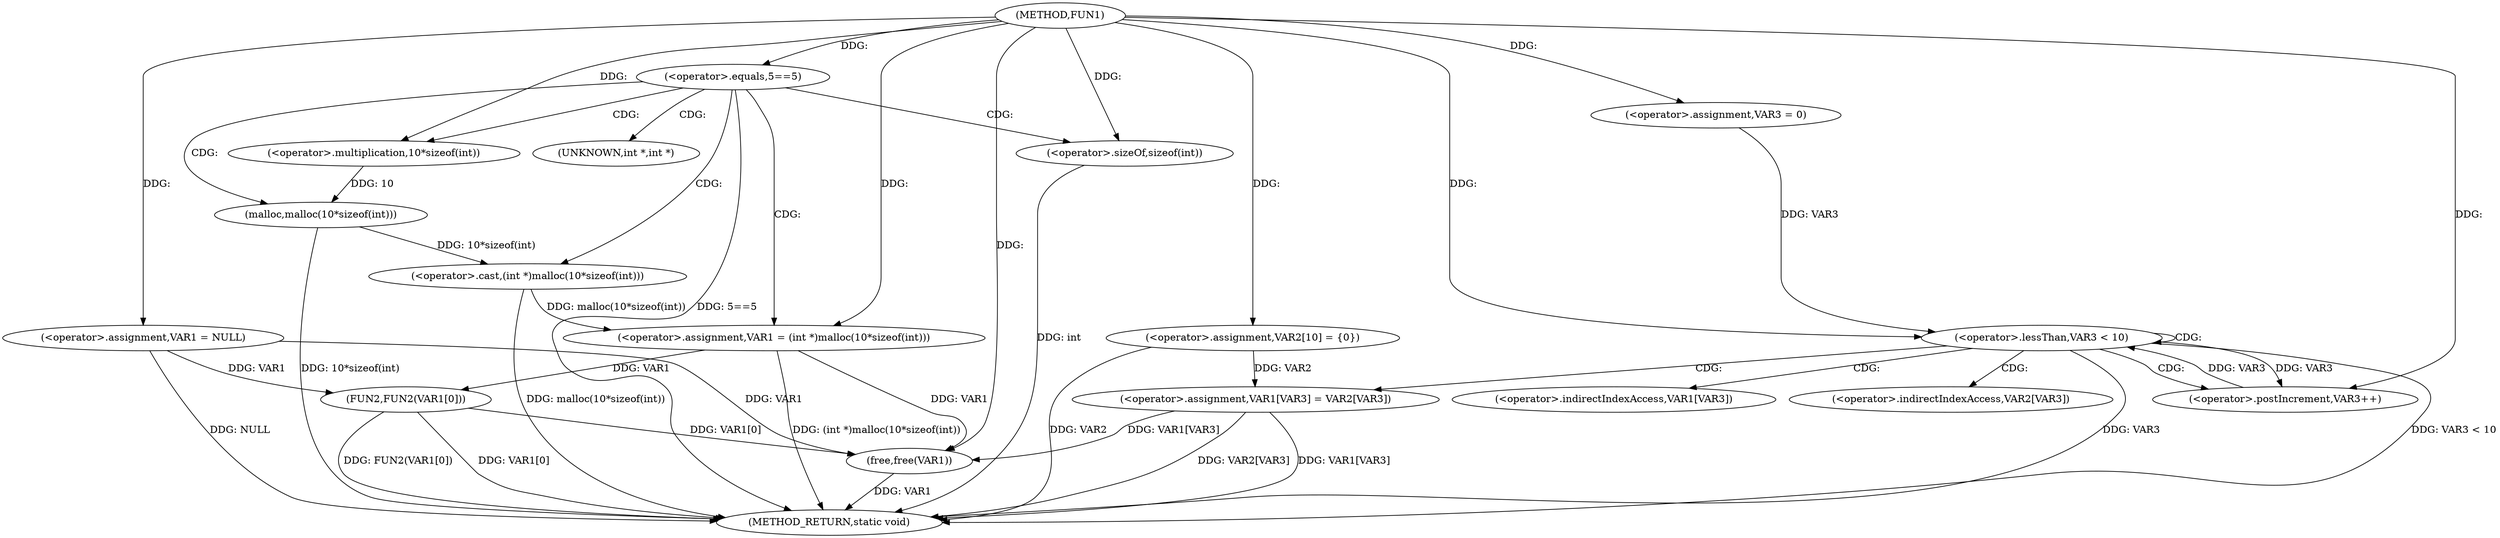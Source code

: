 digraph FUN1 {  
"1000100" [label = "(METHOD,FUN1)" ]
"1000148" [label = "(METHOD_RETURN,static void)" ]
"1000103" [label = "(<operator>.assignment,VAR1 = NULL)" ]
"1000107" [label = "(<operator>.equals,5==5)" ]
"1000111" [label = "(<operator>.assignment,VAR1 = (int *)malloc(10*sizeof(int)))" ]
"1000113" [label = "(<operator>.cast,(int *)malloc(10*sizeof(int)))" ]
"1000115" [label = "(malloc,malloc(10*sizeof(int)))" ]
"1000116" [label = "(<operator>.multiplication,10*sizeof(int))" ]
"1000118" [label = "(<operator>.sizeOf,sizeof(int))" ]
"1000122" [label = "(<operator>.assignment,VAR2[10] = {0})" ]
"1000126" [label = "(<operator>.assignment,VAR3 = 0)" ]
"1000129" [label = "(<operator>.lessThan,VAR3 < 10)" ]
"1000132" [label = "(<operator>.postIncrement,VAR3++)" ]
"1000135" [label = "(<operator>.assignment,VAR1[VAR3] = VAR2[VAR3])" ]
"1000142" [label = "(FUN2,FUN2(VAR1[0]))" ]
"1000146" [label = "(free,free(VAR1))" ]
"1000114" [label = "(UNKNOWN,int *,int *)" ]
"1000136" [label = "(<operator>.indirectIndexAccess,VAR1[VAR3])" ]
"1000139" [label = "(<operator>.indirectIndexAccess,VAR2[VAR3])" ]
  "1000142" -> "1000148"  [ label = "DDG: FUN2(VAR1[0])"] 
  "1000107" -> "1000148"  [ label = "DDG: 5==5"] 
  "1000103" -> "1000148"  [ label = "DDG: NULL"] 
  "1000113" -> "1000148"  [ label = "DDG: malloc(10*sizeof(int))"] 
  "1000118" -> "1000148"  [ label = "DDG: int"] 
  "1000129" -> "1000148"  [ label = "DDG: VAR3"] 
  "1000122" -> "1000148"  [ label = "DDG: VAR2"] 
  "1000135" -> "1000148"  [ label = "DDG: VAR2[VAR3]"] 
  "1000129" -> "1000148"  [ label = "DDG: VAR3 < 10"] 
  "1000111" -> "1000148"  [ label = "DDG: (int *)malloc(10*sizeof(int))"] 
  "1000142" -> "1000148"  [ label = "DDG: VAR1[0]"] 
  "1000135" -> "1000148"  [ label = "DDG: VAR1[VAR3]"] 
  "1000146" -> "1000148"  [ label = "DDG: VAR1"] 
  "1000115" -> "1000148"  [ label = "DDG: 10*sizeof(int)"] 
  "1000100" -> "1000103"  [ label = "DDG: "] 
  "1000100" -> "1000107"  [ label = "DDG: "] 
  "1000113" -> "1000111"  [ label = "DDG: malloc(10*sizeof(int))"] 
  "1000100" -> "1000111"  [ label = "DDG: "] 
  "1000115" -> "1000113"  [ label = "DDG: 10*sizeof(int)"] 
  "1000116" -> "1000115"  [ label = "DDG: 10"] 
  "1000100" -> "1000116"  [ label = "DDG: "] 
  "1000100" -> "1000118"  [ label = "DDG: "] 
  "1000100" -> "1000122"  [ label = "DDG: "] 
  "1000100" -> "1000126"  [ label = "DDG: "] 
  "1000126" -> "1000129"  [ label = "DDG: VAR3"] 
  "1000132" -> "1000129"  [ label = "DDG: VAR3"] 
  "1000100" -> "1000129"  [ label = "DDG: "] 
  "1000129" -> "1000132"  [ label = "DDG: VAR3"] 
  "1000100" -> "1000132"  [ label = "DDG: "] 
  "1000122" -> "1000135"  [ label = "DDG: VAR2"] 
  "1000103" -> "1000142"  [ label = "DDG: VAR1"] 
  "1000111" -> "1000142"  [ label = "DDG: VAR1"] 
  "1000103" -> "1000146"  [ label = "DDG: VAR1"] 
  "1000111" -> "1000146"  [ label = "DDG: VAR1"] 
  "1000142" -> "1000146"  [ label = "DDG: VAR1[0]"] 
  "1000135" -> "1000146"  [ label = "DDG: VAR1[VAR3]"] 
  "1000100" -> "1000146"  [ label = "DDG: "] 
  "1000107" -> "1000116"  [ label = "CDG: "] 
  "1000107" -> "1000114"  [ label = "CDG: "] 
  "1000107" -> "1000115"  [ label = "CDG: "] 
  "1000107" -> "1000113"  [ label = "CDG: "] 
  "1000107" -> "1000118"  [ label = "CDG: "] 
  "1000107" -> "1000111"  [ label = "CDG: "] 
  "1000129" -> "1000132"  [ label = "CDG: "] 
  "1000129" -> "1000129"  [ label = "CDG: "] 
  "1000129" -> "1000139"  [ label = "CDG: "] 
  "1000129" -> "1000135"  [ label = "CDG: "] 
  "1000129" -> "1000136"  [ label = "CDG: "] 
}
